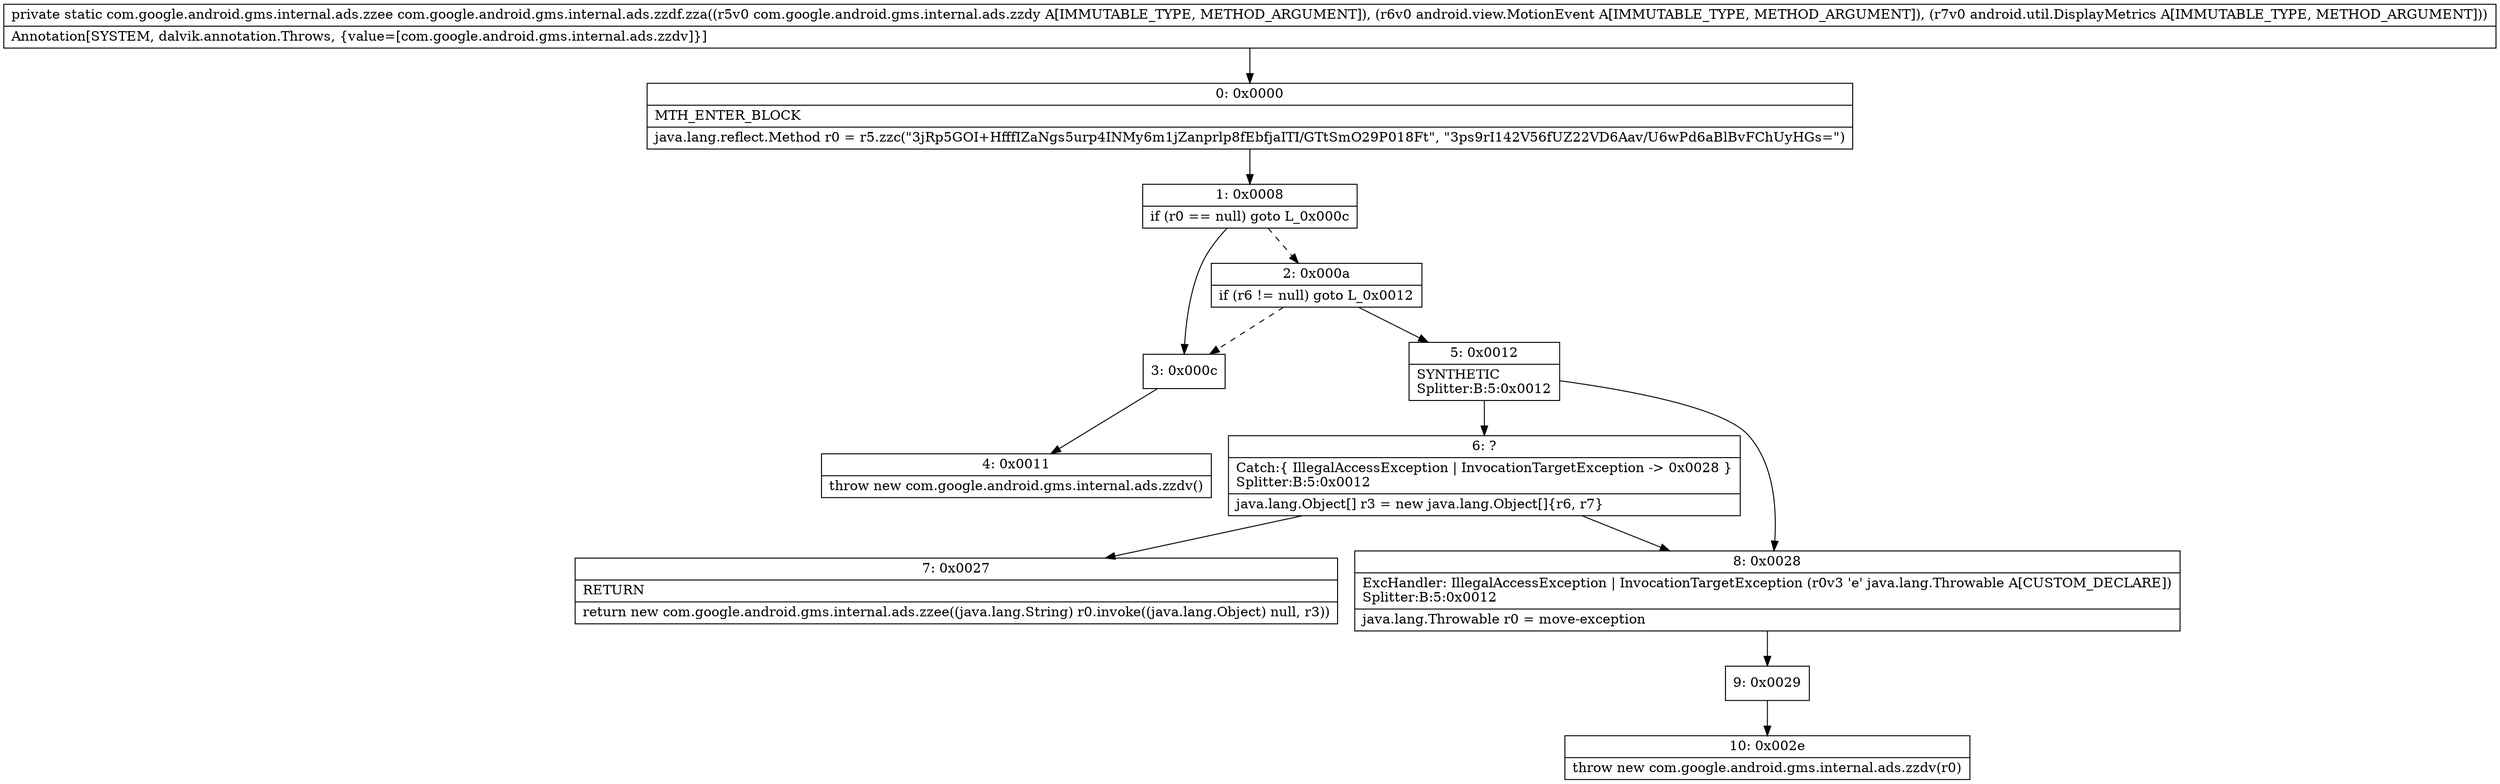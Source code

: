 digraph "CFG forcom.google.android.gms.internal.ads.zzdf.zza(Lcom\/google\/android\/gms\/internal\/ads\/zzdy;Landroid\/view\/MotionEvent;Landroid\/util\/DisplayMetrics;)Lcom\/google\/android\/gms\/internal\/ads\/zzee;" {
Node_0 [shape=record,label="{0\:\ 0x0000|MTH_ENTER_BLOCK\l|java.lang.reflect.Method r0 = r5.zzc(\"3jRp5GOI+HfffIZaNgs5urp4INMy6m1jZanprlp8fEbfjaITI\/GTtSmO29P018Ft\", \"3ps9rI142V56fUZ22VD6Aav\/U6wPd6aBlBvFChUyHGs=\")\l}"];
Node_1 [shape=record,label="{1\:\ 0x0008|if (r0 == null) goto L_0x000c\l}"];
Node_2 [shape=record,label="{2\:\ 0x000a|if (r6 != null) goto L_0x0012\l}"];
Node_3 [shape=record,label="{3\:\ 0x000c}"];
Node_4 [shape=record,label="{4\:\ 0x0011|throw new com.google.android.gms.internal.ads.zzdv()\l}"];
Node_5 [shape=record,label="{5\:\ 0x0012|SYNTHETIC\lSplitter:B:5:0x0012\l}"];
Node_6 [shape=record,label="{6\:\ ?|Catch:\{ IllegalAccessException \| InvocationTargetException \-\> 0x0028 \}\lSplitter:B:5:0x0012\l|java.lang.Object[] r3 = new java.lang.Object[]\{r6, r7\}\l}"];
Node_7 [shape=record,label="{7\:\ 0x0027|RETURN\l|return new com.google.android.gms.internal.ads.zzee((java.lang.String) r0.invoke((java.lang.Object) null, r3))\l}"];
Node_8 [shape=record,label="{8\:\ 0x0028|ExcHandler: IllegalAccessException \| InvocationTargetException (r0v3 'e' java.lang.Throwable A[CUSTOM_DECLARE])\lSplitter:B:5:0x0012\l|java.lang.Throwable r0 = move\-exception\l}"];
Node_9 [shape=record,label="{9\:\ 0x0029}"];
Node_10 [shape=record,label="{10\:\ 0x002e|throw new com.google.android.gms.internal.ads.zzdv(r0)\l}"];
MethodNode[shape=record,label="{private static com.google.android.gms.internal.ads.zzee com.google.android.gms.internal.ads.zzdf.zza((r5v0 com.google.android.gms.internal.ads.zzdy A[IMMUTABLE_TYPE, METHOD_ARGUMENT]), (r6v0 android.view.MotionEvent A[IMMUTABLE_TYPE, METHOD_ARGUMENT]), (r7v0 android.util.DisplayMetrics A[IMMUTABLE_TYPE, METHOD_ARGUMENT]))  | Annotation[SYSTEM, dalvik.annotation.Throws, \{value=[com.google.android.gms.internal.ads.zzdv]\}]\l}"];
MethodNode -> Node_0;
Node_0 -> Node_1;
Node_1 -> Node_2[style=dashed];
Node_1 -> Node_3;
Node_2 -> Node_3[style=dashed];
Node_2 -> Node_5;
Node_3 -> Node_4;
Node_5 -> Node_6;
Node_5 -> Node_8;
Node_6 -> Node_7;
Node_6 -> Node_8;
Node_8 -> Node_9;
Node_9 -> Node_10;
}

